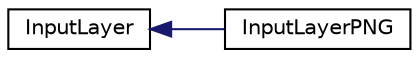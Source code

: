 digraph G
{
  edge [fontname="Helvetica",fontsize="10",labelfontname="Helvetica",labelfontsize="10"];
  node [fontname="Helvetica",fontsize="10",shape=record];
  rankdir="LR";
  Node1 [label="InputLayer",height=0.2,width=0.4,color="black", fillcolor="white", style="filled",URL="$class_input_layer.html"];
  Node1 -> Node2 [dir="back",color="midnightblue",fontsize="10",style="solid",fontname="Helvetica"];
  Node2 [label="InputLayerPNG",height=0.2,width=0.4,color="black", fillcolor="white", style="filled",URL="$class_input_layer_p_n_g.html"];
}
